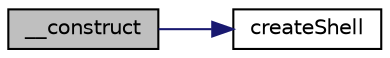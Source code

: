 digraph "__construct"
{
  edge [fontname="Helvetica",fontsize="10",labelfontname="Helvetica",labelfontsize="10"];
  node [fontname="Helvetica",fontsize="10",shape=record];
  rankdir="LR";
  Node1 [label="__construct",height=0.2,width=0.4,color="black", fillcolor="grey75", style="filled" fontcolor="black"];
  Node1 -> Node2 [color="midnightblue",fontsize="10",style="solid",fontname="Helvetica"];
  Node2 [label="createShell",height=0.2,width=0.4,color="black", fillcolor="white", style="filled",URL="$class_shell_test_case.html#ad1e8f0b9c9e68b93c63a2b7b86dc4f8b"];
}
